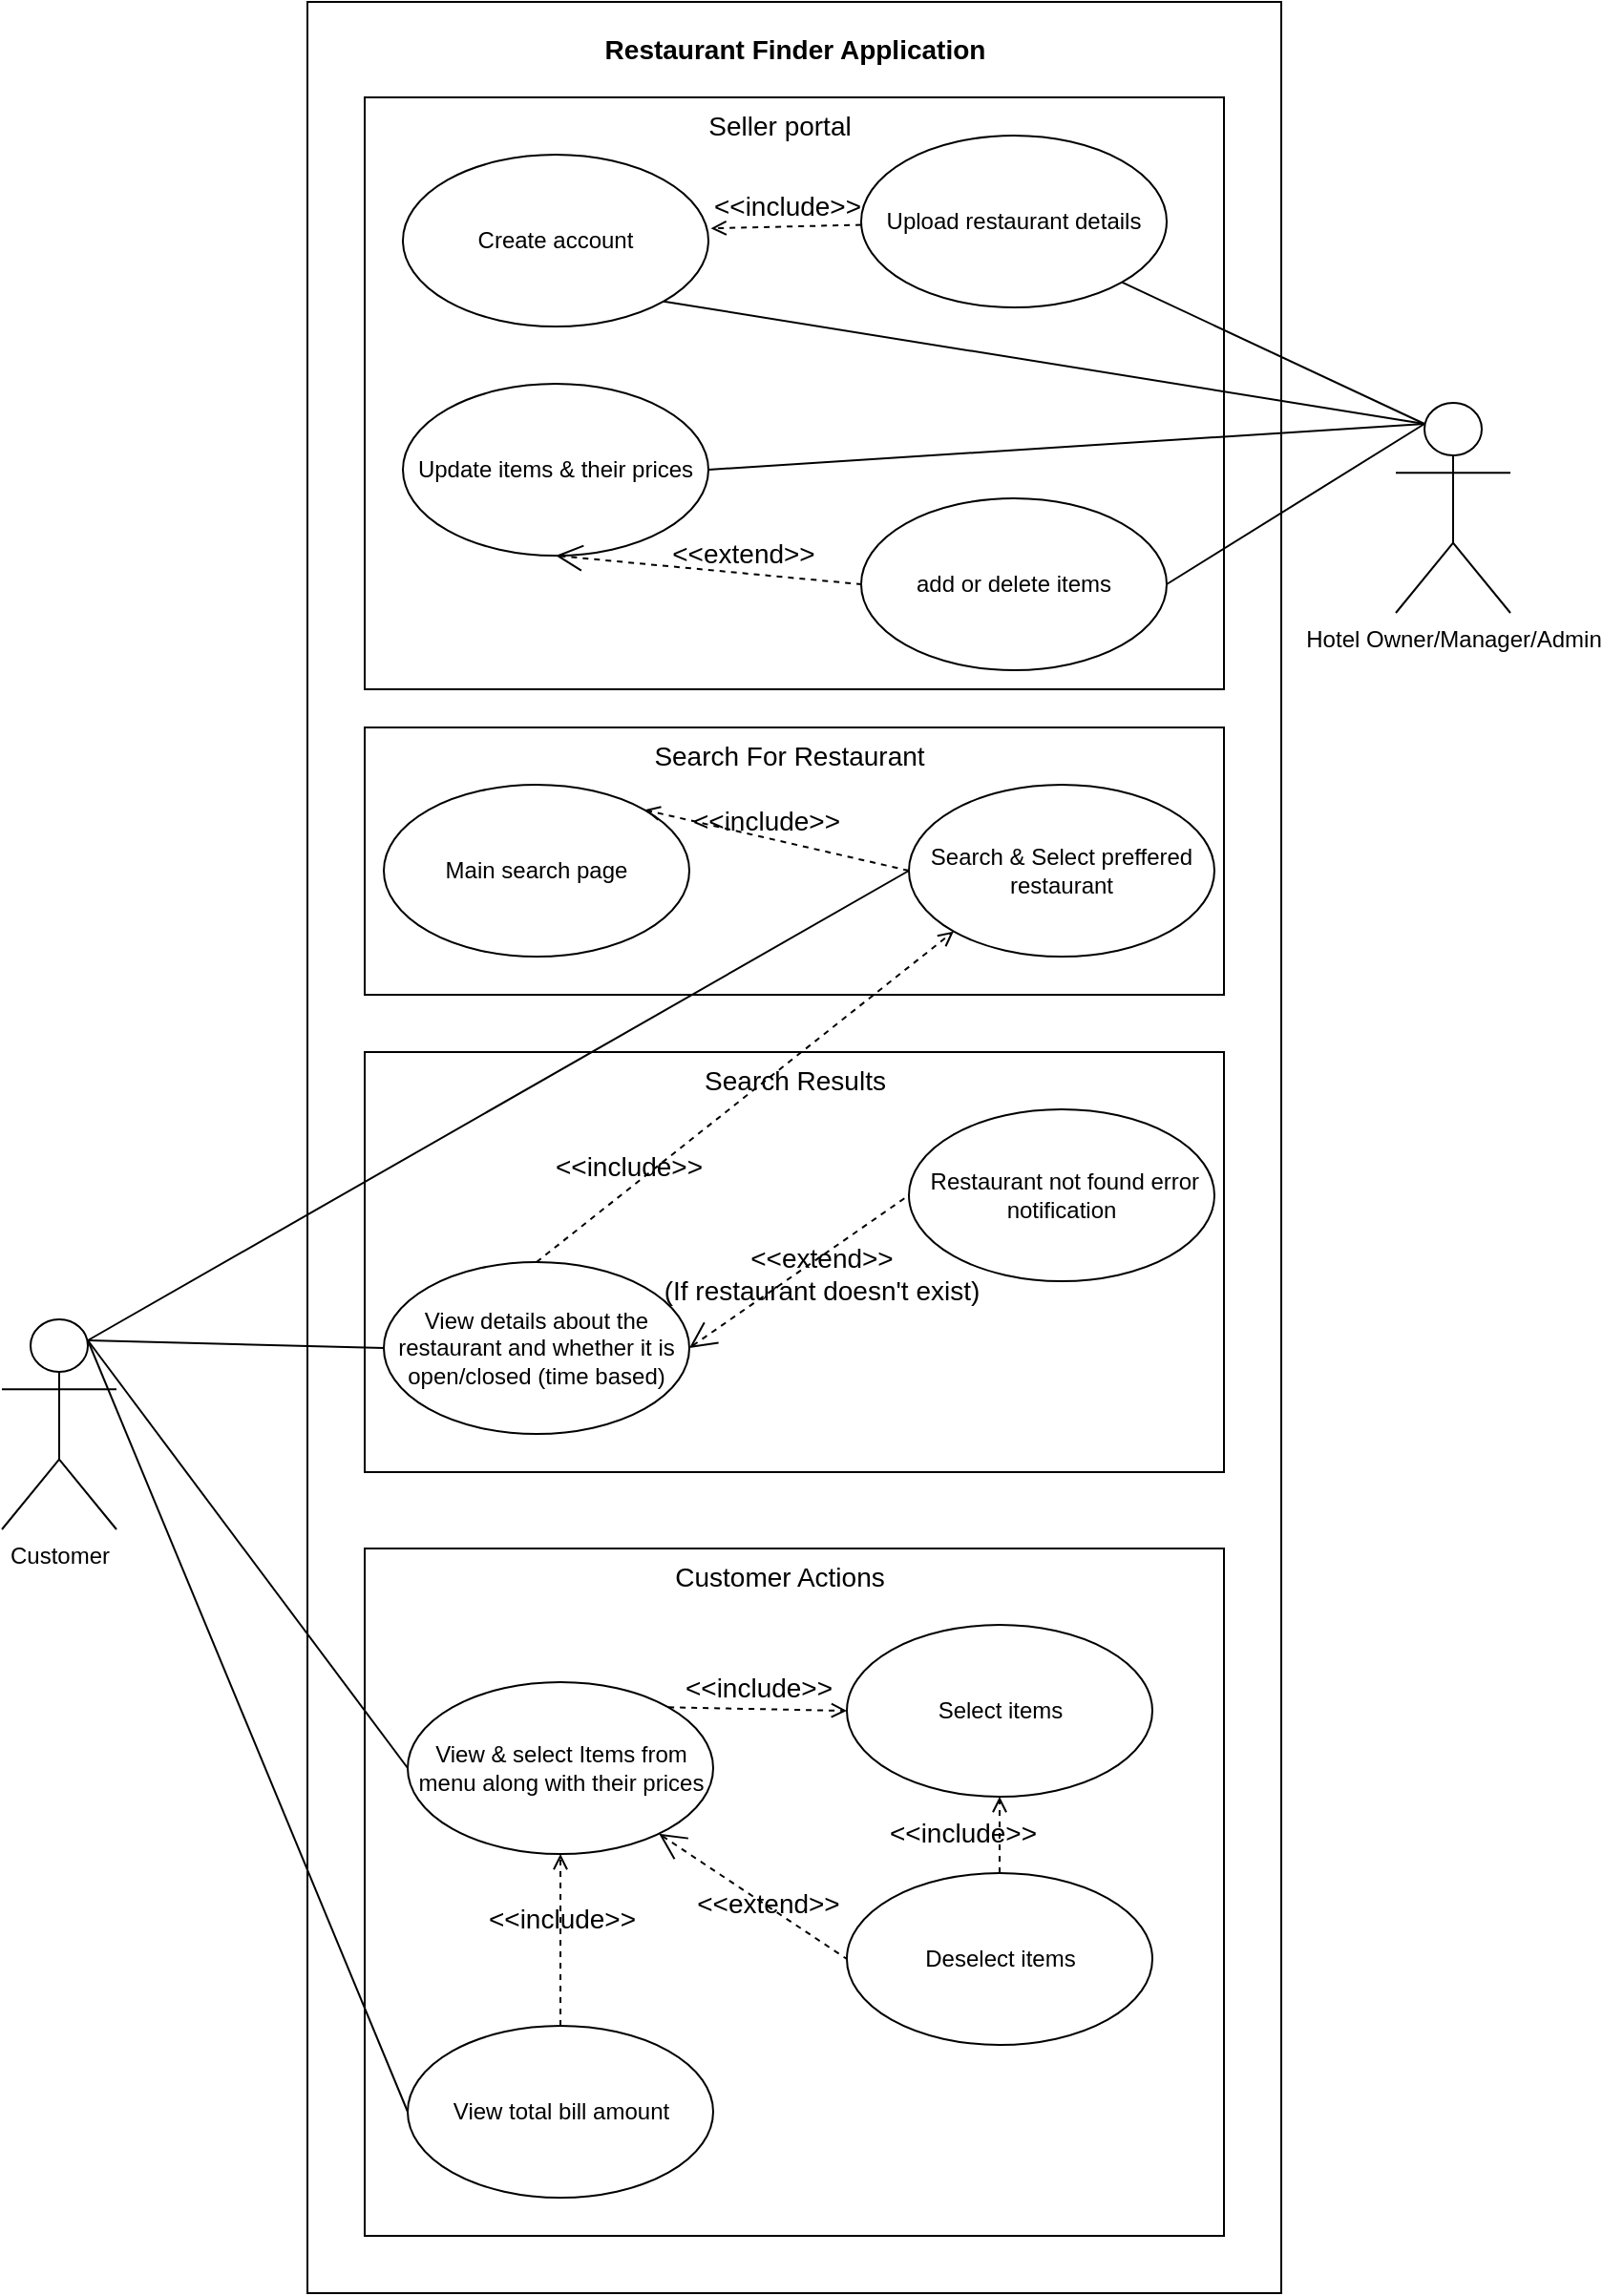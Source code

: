 <mxfile version="20.1.1" type="device"><diagram id="hgFx4R0-4Ex-5F0U0GKd" name="Page-1"><mxGraphModel dx="1038" dy="1679" grid="1" gridSize="10" guides="1" tooltips="1" connect="1" arrows="1" fold="1" page="1" pageScale="1" pageWidth="850" pageHeight="1100" math="0" shadow="0"><root><mxCell id="0"/><mxCell id="1" parent="0"/><mxCell id="fqFNzEfj9VzfNtJ1q1if-10" value="" style="rounded=0;whiteSpace=wrap;html=1;" parent="1" vertex="1"><mxGeometry x="170" y="-440" width="510" height="1200" as="geometry"/></mxCell><mxCell id="fqFNzEfj9VzfNtJ1q1if-66" value="" style="rounded=0;whiteSpace=wrap;html=1;fontSize=14;" parent="1" vertex="1"><mxGeometry x="200" y="370" width="450" height="360" as="geometry"/></mxCell><mxCell id="fqFNzEfj9VzfNtJ1q1if-23" value="" style="rounded=0;whiteSpace=wrap;html=1;fontSize=14;container=0;" parent="1" vertex="1"><mxGeometry x="200" y="-390" width="450" height="310" as="geometry"/></mxCell><mxCell id="fqFNzEfj9VzfNtJ1q1if-36" value="" style="group" parent="1" vertex="1" connectable="0"><mxGeometry x="200" y="-60" width="450" height="150" as="geometry"/></mxCell><mxCell id="fqFNzEfj9VzfNtJ1q1if-18" value="" style="rounded=0;whiteSpace=wrap;html=1;fontSize=14;" parent="fqFNzEfj9VzfNtJ1q1if-36" vertex="1"><mxGeometry width="450" height="140" as="geometry"/></mxCell><mxCell id="fqFNzEfj9VzfNtJ1q1if-35" value="" style="group" parent="fqFNzEfj9VzfNtJ1q1if-36" vertex="1" connectable="0"><mxGeometry x="70" y="40" width="375" height="90" as="geometry"/></mxCell><mxCell id="fqFNzEfj9VzfNtJ1q1if-17" value="Search &amp;amp; Select preffered restaurant" style="ellipse;whiteSpace=wrap;html=1;" parent="fqFNzEfj9VzfNtJ1q1if-35" vertex="1"><mxGeometry x="215" y="-10" width="160" height="90" as="geometry"/></mxCell><mxCell id="fqFNzEfj9VzfNtJ1q1if-42" value="Search For Restaurant" style="text;html=1;strokeColor=none;fillColor=none;align=center;verticalAlign=middle;whiteSpace=wrap;rounded=0;fontSize=14;" parent="fqFNzEfj9VzfNtJ1q1if-36" vertex="1"><mxGeometry x="140" width="165" height="30" as="geometry"/></mxCell><mxCell id="fqFNzEfj9VzfNtJ1q1if-5" value="Main search page" style="ellipse;whiteSpace=wrap;html=1;" parent="fqFNzEfj9VzfNtJ1q1if-36" vertex="1"><mxGeometry x="10" y="30" width="160" height="90" as="geometry"/></mxCell><mxCell id="-7nDXcdI2ernUktFB0rG-3" value="&amp;lt;&amp;lt;include&amp;gt;&amp;gt;" style="edgeStyle=none;html=1;endArrow=open;verticalAlign=bottom;dashed=1;labelBackgroundColor=none;rounded=0;fontSize=14;exitX=0;exitY=0.5;exitDx=0;exitDy=0;entryX=1;entryY=0;entryDx=0;entryDy=0;" edge="1" parent="fqFNzEfj9VzfNtJ1q1if-36" source="fqFNzEfj9VzfNtJ1q1if-17" target="fqFNzEfj9VzfNtJ1q1if-5"><mxGeometry x="0.076" y="2" width="160" relative="1" as="geometry"><mxPoint x="100" y="290" as="sourcePoint"/><mxPoint x="283.431" y="116.82" as="targetPoint"/><mxPoint as="offset"/></mxGeometry></mxCell><mxCell id="fqFNzEfj9VzfNtJ1q1if-31" value="" style="rounded=0;whiteSpace=wrap;html=1;fontSize=14;" parent="1" vertex="1"><mxGeometry x="200" y="110" width="450" height="220" as="geometry"/></mxCell><mxCell id="fqFNzEfj9VzfNtJ1q1if-2" value="Customer" style="shape=umlActor;html=1;verticalLabelPosition=bottom;verticalAlign=top;align=center;" parent="1" vertex="1"><mxGeometry x="10" y="250" width="60" height="110" as="geometry"/></mxCell><mxCell id="fqFNzEfj9VzfNtJ1q1if-13" value="" style="edgeStyle=none;html=1;endArrow=none;verticalAlign=bottom;rounded=0;fontSize=14;exitX=0.75;exitY=0.1;exitDx=0;exitDy=0;exitPerimeter=0;entryX=0;entryY=0.5;entryDx=0;entryDy=0;" parent="1" source="fqFNzEfj9VzfNtJ1q1if-2" target="fqFNzEfj9VzfNtJ1q1if-4" edge="1"><mxGeometry width="160" relative="1" as="geometry"><mxPoint x="50" y="260" as="sourcePoint"/><mxPoint x="220" y="95" as="targetPoint"/></mxGeometry></mxCell><mxCell id="fqFNzEfj9VzfNtJ1q1if-14" value="" style="edgeStyle=none;html=1;endArrow=none;verticalAlign=bottom;rounded=0;fontSize=14;exitX=0.75;exitY=0.1;exitDx=0;exitDy=0;exitPerimeter=0;entryX=0;entryY=0.5;entryDx=0;entryDy=0;" parent="1" source="fqFNzEfj9VzfNtJ1q1if-2" target="fqFNzEfj9VzfNtJ1q1if-3" edge="1"><mxGeometry width="160" relative="1" as="geometry"><mxPoint x="65" y="271" as="sourcePoint"/><mxPoint x="220" y="205" as="targetPoint"/></mxGeometry></mxCell><mxCell id="fqFNzEfj9VzfNtJ1q1if-15" value="" style="edgeStyle=none;html=1;endArrow=none;verticalAlign=bottom;rounded=0;fontSize=14;exitX=0.75;exitY=0.1;exitDx=0;exitDy=0;exitPerimeter=0;entryX=0;entryY=0.5;entryDx=0;entryDy=0;" parent="1" source="fqFNzEfj9VzfNtJ1q1if-2" target="fqFNzEfj9VzfNtJ1q1if-6" edge="1"><mxGeometry width="160" relative="1" as="geometry"><mxPoint x="75" y="281" as="sourcePoint"/><mxPoint x="220" y="315" as="targetPoint"/></mxGeometry></mxCell><mxCell id="fqFNzEfj9VzfNtJ1q1if-12" value="" style="edgeStyle=none;html=1;endArrow=none;verticalAlign=bottom;rounded=0;fontSize=14;exitX=0.75;exitY=0.1;exitDx=0;exitDy=0;exitPerimeter=0;entryX=0;entryY=0.5;entryDx=0;entryDy=0;" parent="1" source="fqFNzEfj9VzfNtJ1q1if-2" target="fqFNzEfj9VzfNtJ1q1if-17" edge="1"><mxGeometry width="160" relative="1" as="geometry"><mxPoint x="380" y="250" as="sourcePoint"/><mxPoint x="540" y="250" as="targetPoint"/></mxGeometry></mxCell><mxCell id="fqFNzEfj9VzfNtJ1q1if-11" value="&lt;b&gt;&lt;font style=&quot;font-size: 14px;&quot;&gt;Restaurant Finder Application&lt;/font&gt;&lt;/b&gt;" style="text;html=1;strokeColor=none;fillColor=none;align=center;verticalAlign=middle;whiteSpace=wrap;rounded=0;" parent="1" vertex="1"><mxGeometry x="318" y="-430" width="215" height="30" as="geometry"/></mxCell><mxCell id="fqFNzEfj9VzfNtJ1q1if-26" value="Hotel Owner/Manager/Admin" style="shape=umlActor;html=1;verticalLabelPosition=bottom;verticalAlign=top;align=center;" parent="1" vertex="1"><mxGeometry x="740" y="-230" width="60" height="110" as="geometry"/></mxCell><mxCell id="fqFNzEfj9VzfNtJ1q1if-4" value="View details about the restaurant and whether it is open/closed (time based)" style="ellipse;whiteSpace=wrap;html=1;" parent="1" vertex="1"><mxGeometry x="210" y="220" width="160" height="90" as="geometry"/></mxCell><mxCell id="fqFNzEfj9VzfNtJ1q1if-6" value="View total bill amount" style="ellipse;whiteSpace=wrap;html=1;" parent="1" vertex="1"><mxGeometry x="222.5" y="620" width="160" height="90" as="geometry"/></mxCell><mxCell id="fqFNzEfj9VzfNtJ1q1if-7" value="&amp;nbsp;Restaurant not found error notification" style="ellipse;whiteSpace=wrap;html=1;" parent="1" vertex="1"><mxGeometry x="485" y="140" width="160" height="90" as="geometry"/></mxCell><mxCell id="fqFNzEfj9VzfNtJ1q1if-21" value="&amp;lt;&amp;lt;include&amp;gt;&amp;gt;" style="edgeStyle=none;html=1;endArrow=open;verticalAlign=bottom;dashed=1;labelBackgroundColor=none;rounded=0;fontSize=14;exitX=0.5;exitY=0;exitDx=0;exitDy=0;" parent="1" source="fqFNzEfj9VzfNtJ1q1if-6" target="fqFNzEfj9VzfNtJ1q1if-3" edge="1"><mxGeometry width="160" relative="1" as="geometry"><mxPoint x="380" y="280" as="sourcePoint"/><mxPoint x="540" y="280" as="targetPoint"/></mxGeometry></mxCell><mxCell id="fqFNzEfj9VzfNtJ1q1if-41" value="Search Results" style="text;html=1;strokeColor=none;fillColor=none;align=center;verticalAlign=middle;whiteSpace=wrap;rounded=0;fontSize=14;" parent="1" vertex="1"><mxGeometry x="358" y="110" width="135" height="30" as="geometry"/></mxCell><mxCell id="fqFNzEfj9VzfNtJ1q1if-3" value="View &amp;amp; select Items from menu along with their prices" style="ellipse;whiteSpace=wrap;html=1;" parent="1" vertex="1"><mxGeometry x="222.5" y="440" width="160" height="90" as="geometry"/></mxCell><mxCell id="fqFNzEfj9VzfNtJ1q1if-20" value="&amp;lt;&amp;lt;include&amp;gt;&amp;gt;" style="edgeStyle=none;html=1;endArrow=open;verticalAlign=bottom;dashed=1;labelBackgroundColor=none;rounded=0;fontSize=14;exitX=0.5;exitY=0;exitDx=0;exitDy=0;entryX=0;entryY=1;entryDx=0;entryDy=0;" parent="1" source="fqFNzEfj9VzfNtJ1q1if-4" target="fqFNzEfj9VzfNtJ1q1if-17" edge="1"><mxGeometry x="-0.552" y="2" width="160" relative="1" as="geometry"><mxPoint x="380" y="250" as="sourcePoint"/><mxPoint x="480" y="40" as="targetPoint"/><mxPoint y="1" as="offset"/></mxGeometry></mxCell><mxCell id="fqFNzEfj9VzfNtJ1q1if-49" value="Select items" style="ellipse;whiteSpace=wrap;html=1;" parent="1" vertex="1"><mxGeometry x="452.5" y="410" width="160" height="90" as="geometry"/></mxCell><mxCell id="fqFNzEfj9VzfNtJ1q1if-50" value="Deselect items" style="ellipse;whiteSpace=wrap;html=1;" parent="1" vertex="1"><mxGeometry x="452.5" y="540" width="160" height="90" as="geometry"/></mxCell><mxCell id="fqFNzEfj9VzfNtJ1q1if-51" value="&amp;lt;&amp;lt;extend&amp;gt;&amp;gt;" style="edgeStyle=none;html=1;startArrow=open;endArrow=none;startSize=12;verticalAlign=bottom;dashed=1;labelBackgroundColor=none;rounded=0;fontSize=14;entryX=0;entryY=0.5;entryDx=0;entryDy=0;" parent="1" source="fqFNzEfj9VzfNtJ1q1if-3" target="fqFNzEfj9VzfNtJ1q1if-50" edge="1"><mxGeometry x="0.244" y="-8" width="160" relative="1" as="geometry"><mxPoint x="410" y="600" as="sourcePoint"/><mxPoint x="570" y="600" as="targetPoint"/><mxPoint as="offset"/></mxGeometry></mxCell><mxCell id="fqFNzEfj9VzfNtJ1q1if-53" value="" style="edgeStyle=none;html=1;endArrow=none;verticalAlign=bottom;rounded=0;fontSize=14;exitX=0.25;exitY=0.1;exitDx=0;exitDy=0;exitPerimeter=0;entryX=1;entryY=1;entryDx=0;entryDy=0;" parent="1" source="fqFNzEfj9VzfNtJ1q1if-26" target="fqFNzEfj9VzfNtJ1q1if-25" edge="1"><mxGeometry width="160" relative="1" as="geometry"><mxPoint x="710" y="-34" as="sourcePoint"/><mxPoint x="850" y="-270" as="targetPoint"/></mxGeometry></mxCell><mxCell id="fqFNzEfj9VzfNtJ1q1if-24" value="Create account" style="ellipse;whiteSpace=wrap;html=1;container=0;" parent="1" vertex="1"><mxGeometry x="220" y="-360" width="160" height="90" as="geometry"/></mxCell><mxCell id="fqFNzEfj9VzfNtJ1q1if-56" value="add or delete items" style="ellipse;whiteSpace=wrap;html=1;container=0;" parent="1" vertex="1"><mxGeometry x="460" y="-180" width="160" height="90" as="geometry"/></mxCell><mxCell id="fqFNzEfj9VzfNtJ1q1if-25" value="Upload restaurant details" style="ellipse;whiteSpace=wrap;html=1;container=0;" parent="1" vertex="1"><mxGeometry x="460" y="-370" width="160" height="90" as="geometry"/></mxCell><mxCell id="fqFNzEfj9VzfNtJ1q1if-30" value="&amp;lt;&amp;lt;include&amp;gt;&amp;gt;" style="edgeStyle=none;html=1;endArrow=open;verticalAlign=bottom;dashed=1;labelBackgroundColor=none;rounded=0;fontSize=14;entryX=1.008;entryY=0.429;entryDx=0;entryDy=0;entryPerimeter=0;" parent="1" source="fqFNzEfj9VzfNtJ1q1if-25" target="fqFNzEfj9VzfNtJ1q1if-24" edge="1"><mxGeometry width="160" relative="1" as="geometry"><mxPoint x="610" y="-310" as="sourcePoint"/><mxPoint x="770" y="-310" as="targetPoint"/></mxGeometry></mxCell><mxCell id="fqFNzEfj9VzfNtJ1q1if-43" value="Seller portal" style="text;html=1;strokeColor=none;fillColor=none;align=center;verticalAlign=middle;whiteSpace=wrap;rounded=0;fontSize=14;container=0;" parent="1" vertex="1"><mxGeometry x="350" y="-390" width="135" height="30" as="geometry"/></mxCell><mxCell id="fqFNzEfj9VzfNtJ1q1if-55" value="Update items &amp;amp; their prices" style="ellipse;whiteSpace=wrap;html=1;container=0;" parent="1" vertex="1"><mxGeometry x="220" y="-240" width="160" height="90" as="geometry"/></mxCell><mxCell id="fqFNzEfj9VzfNtJ1q1if-54" value="" style="edgeStyle=none;html=1;endArrow=none;verticalAlign=bottom;rounded=0;fontSize=14;entryX=1;entryY=1;entryDx=0;entryDy=0;exitX=0.25;exitY=0.1;exitDx=0;exitDy=0;exitPerimeter=0;" parent="1" source="fqFNzEfj9VzfNtJ1q1if-26" target="fqFNzEfj9VzfNtJ1q1if-24" edge="1"><mxGeometry width="160" relative="1" as="geometry"><mxPoint x="770" y="-80" as="sourcePoint"/><mxPoint x="596.569" y="-273.18" as="targetPoint"/></mxGeometry></mxCell><mxCell id="fqFNzEfj9VzfNtJ1q1if-57" value="" style="edgeStyle=none;html=1;endArrow=none;verticalAlign=bottom;rounded=0;fontSize=14;exitX=1;exitY=0.5;exitDx=0;exitDy=0;entryX=0.25;entryY=0.1;entryDx=0;entryDy=0;entryPerimeter=0;" parent="1" source="fqFNzEfj9VzfNtJ1q1if-56" target="fqFNzEfj9VzfNtJ1q1if-26" edge="1"><mxGeometry width="160" relative="1" as="geometry"><mxPoint x="410" y="-230" as="sourcePoint"/><mxPoint x="570" y="-230" as="targetPoint"/></mxGeometry></mxCell><mxCell id="fqFNzEfj9VzfNtJ1q1if-58" value="" style="edgeStyle=none;html=1;endArrow=none;verticalAlign=bottom;rounded=0;fontSize=14;entryX=0.25;entryY=0.1;entryDx=0;entryDy=0;entryPerimeter=0;exitX=1;exitY=0.5;exitDx=0;exitDy=0;" parent="1" source="fqFNzEfj9VzfNtJ1q1if-55" target="fqFNzEfj9VzfNtJ1q1if-26" edge="1"><mxGeometry width="160" relative="1" as="geometry"><mxPoint x="410" y="-230" as="sourcePoint"/><mxPoint x="570" y="-230" as="targetPoint"/></mxGeometry></mxCell><mxCell id="fqFNzEfj9VzfNtJ1q1if-59" value="&amp;lt;&amp;lt;extend&amp;gt;&amp;gt;" style="edgeStyle=none;html=1;startArrow=open;endArrow=none;startSize=12;verticalAlign=bottom;dashed=1;labelBackgroundColor=none;rounded=0;fontSize=14;exitX=0.5;exitY=1;exitDx=0;exitDy=0;entryX=0;entryY=0.5;entryDx=0;entryDy=0;" parent="1" source="fqFNzEfj9VzfNtJ1q1if-55" target="fqFNzEfj9VzfNtJ1q1if-56" edge="1"><mxGeometry x="0.232" y="-1" width="160" relative="1" as="geometry"><mxPoint x="410" y="-130" as="sourcePoint"/><mxPoint x="570" y="-130" as="targetPoint"/><mxPoint as="offset"/></mxGeometry></mxCell><mxCell id="fqFNzEfj9VzfNtJ1q1if-62" value="&amp;lt;&amp;lt;include&amp;gt;&amp;gt;" style="edgeStyle=none;html=1;endArrow=open;verticalAlign=bottom;dashed=1;labelBackgroundColor=none;rounded=0;fontSize=14;exitX=0.5;exitY=0;exitDx=0;exitDy=0;entryX=0.5;entryY=1;entryDx=0;entryDy=0;" parent="1" source="fqFNzEfj9VzfNtJ1q1if-50" target="fqFNzEfj9VzfNtJ1q1if-49" edge="1"><mxGeometry x="-0.5" y="20" width="160" relative="1" as="geometry"><mxPoint x="530" y="380" as="sourcePoint"/><mxPoint x="570" y="420" as="targetPoint"/><mxPoint as="offset"/></mxGeometry></mxCell><mxCell id="fqFNzEfj9VzfNtJ1q1if-63" value="&amp;lt;&amp;lt;include&amp;gt;&amp;gt;" style="edgeStyle=none;html=1;endArrow=open;verticalAlign=bottom;dashed=1;labelBackgroundColor=none;rounded=0;fontSize=14;exitX=1;exitY=0;exitDx=0;exitDy=0;entryX=0;entryY=0.5;entryDx=0;entryDy=0;" parent="1" source="fqFNzEfj9VzfNtJ1q1if-3" target="fqFNzEfj9VzfNtJ1q1if-49" edge="1"><mxGeometry width="160" relative="1" as="geometry"><mxPoint x="410" y="320" as="sourcePoint"/><mxPoint x="570" y="320" as="targetPoint"/></mxGeometry></mxCell><mxCell id="fqFNzEfj9VzfNtJ1q1if-67" value="Customer Actions" style="text;html=1;strokeColor=none;fillColor=none;align=center;verticalAlign=middle;whiteSpace=wrap;rounded=0;fontSize=14;" parent="1" vertex="1"><mxGeometry x="350" y="370" width="135" height="30" as="geometry"/></mxCell><mxCell id="-7nDXcdI2ernUktFB0rG-1" value="&amp;lt;&amp;lt;extend&amp;gt;&amp;gt;&lt;br&gt;(If restaurant doesn't exist)" style="edgeStyle=none;html=1;startArrow=open;endArrow=none;startSize=12;verticalAlign=bottom;dashed=1;labelBackgroundColor=none;rounded=0;fontSize=14;entryX=0;entryY=0.5;entryDx=0;entryDy=0;exitX=1;exitY=0.5;exitDx=0;exitDy=0;" edge="1" parent="1" source="fqFNzEfj9VzfNtJ1q1if-4" target="fqFNzEfj9VzfNtJ1q1if-7"><mxGeometry x="-0.034" y="-23" width="160" relative="1" as="geometry"><mxPoint x="400.0" y="230.003" as="sourcePoint"/><mxPoint x="498.41" y="295.61" as="targetPoint"/><mxPoint y="1" as="offset"/></mxGeometry></mxCell></root></mxGraphModel></diagram></mxfile>